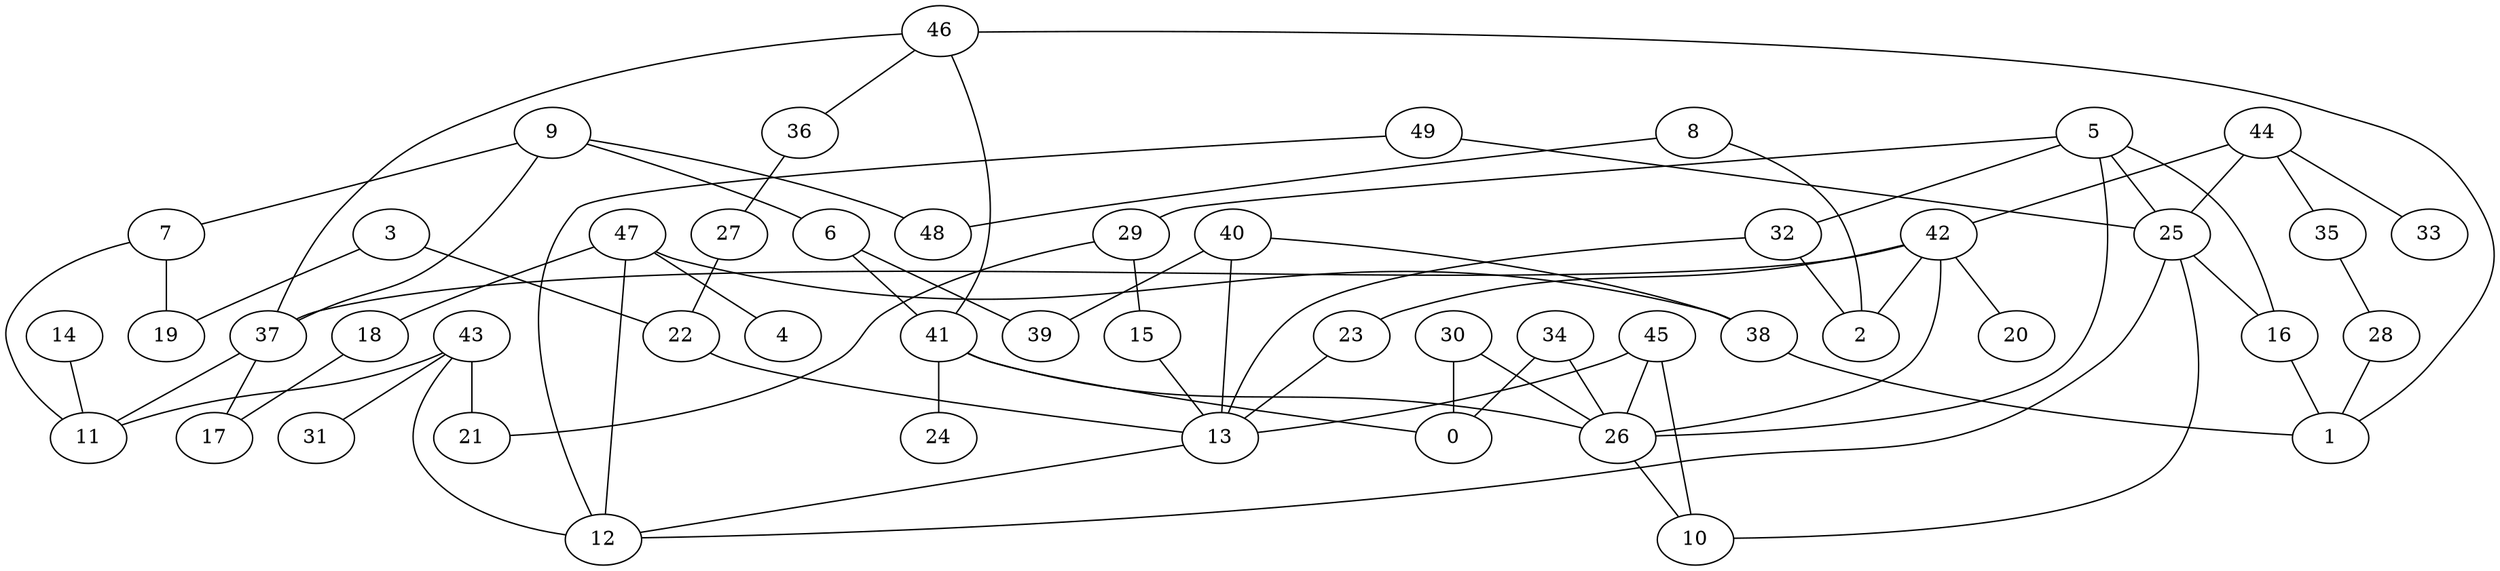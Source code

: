 digraph GG_graph {

subgraph G_graph {
edge [color = black]
"18" -> "17" [dir = none]
"27" -> "22" [dir = none]
"5" -> "29" [dir = none]
"5" -> "26" [dir = none]
"14" -> "11" [dir = none]
"34" -> "0" [dir = none]
"22" -> "13" [dir = none]
"9" -> "7" [dir = none]
"9" -> "48" [dir = none]
"9" -> "37" [dir = none]
"49" -> "12" [dir = none]
"42" -> "20" [dir = none]
"42" -> "26" [dir = none]
"42" -> "2" [dir = none]
"42" -> "37" [dir = none]
"40" -> "39" [dir = none]
"40" -> "38" [dir = none]
"40" -> "13" [dir = none]
"13" -> "12" [dir = none]
"15" -> "13" [dir = none]
"32" -> "13" [dir = none]
"32" -> "2" [dir = none]
"26" -> "10" [dir = none]
"37" -> "17" [dir = none]
"37" -> "11" [dir = none]
"25" -> "10" [dir = none]
"46" -> "36" [dir = none]
"46" -> "1" [dir = none]
"46" -> "41" [dir = none]
"46" -> "37" [dir = none]
"41" -> "24" [dir = none]
"41" -> "0" [dir = none]
"28" -> "1" [dir = none]
"8" -> "2" [dir = none]
"23" -> "13" [dir = none]
"44" -> "35" [dir = none]
"44" -> "33" [dir = none]
"44" -> "42" [dir = none]
"45" -> "10" [dir = none]
"30" -> "26" [dir = none]
"6" -> "41" [dir = none]
"3" -> "19" [dir = none]
"3" -> "22" [dir = none]
"16" -> "1" [dir = none]
"47" -> "4" [dir = none]
"47" -> "38" [dir = none]
"43" -> "21" [dir = none]
"43" -> "31" [dir = none]
"43" -> "12" [dir = none]
"29" -> "15" [dir = none]
"7" -> "11" [dir = none]
"29" -> "21" [dir = none]
"43" -> "11" [dir = none]
"5" -> "25" [dir = none]
"38" -> "1" [dir = none]
"25" -> "16" [dir = none]
"7" -> "19" [dir = none]
"45" -> "26" [dir = none]
"34" -> "26" [dir = none]
"47" -> "18" [dir = none]
"42" -> "23" [dir = none]
"8" -> "48" [dir = none]
"36" -> "27" [dir = none]
"41" -> "26" [dir = none]
"6" -> "39" [dir = none]
"49" -> "25" [dir = none]
"30" -> "0" [dir = none]
"47" -> "12" [dir = none]
"44" -> "25" [dir = none]
"45" -> "13" [dir = none]
"5" -> "16" [dir = none]
"25" -> "12" [dir = none]
"9" -> "6" [dir = none]
"35" -> "28" [dir = none]
"5" -> "32" [dir = none]
}

}
